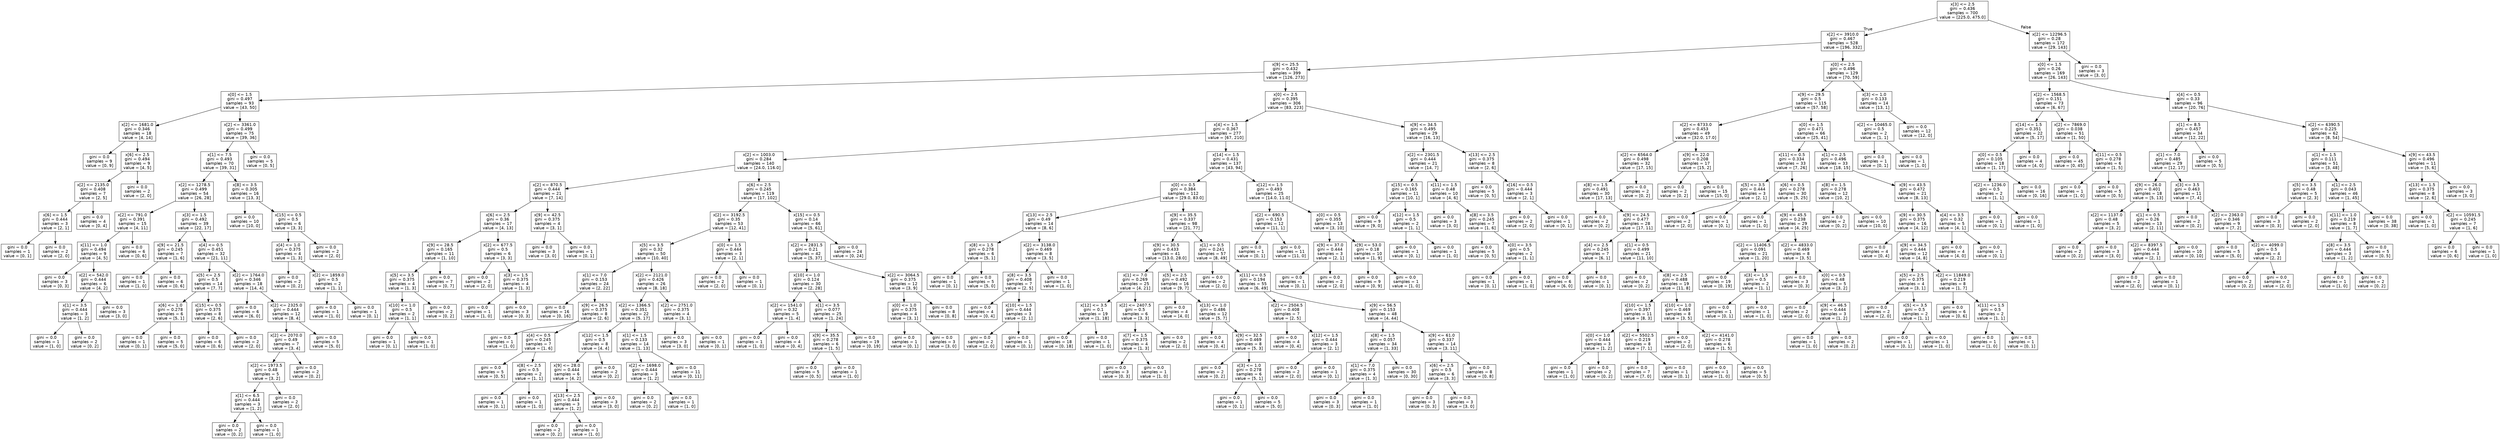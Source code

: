 digraph Tree {
node [shape=box, fontname="helvetica"] ;
edge [fontname="helvetica"] ;
0 [label="x[3] <= 2.5\ngini = 0.436\nsamples = 700\nvalue = [225.0, 475.0]"] ;
1 [label="x[2] <= 3910.0\ngini = 0.467\nsamples = 528\nvalue = [196, 332]"] ;
0 -> 1 [labeldistance=2.5, labelangle=45, headlabel="True"] ;
2 [label="x[9] <= 25.5\ngini = 0.432\nsamples = 399\nvalue = [126, 273]"] ;
1 -> 2 ;
3 [label="x[0] <= 1.5\ngini = 0.497\nsamples = 93\nvalue = [43, 50]"] ;
2 -> 3 ;
4 [label="x[2] <= 1681.0\ngini = 0.346\nsamples = 18\nvalue = [4, 14]"] ;
3 -> 4 ;
5 [label="gini = 0.0\nsamples = 9\nvalue = [0, 9]"] ;
4 -> 5 ;
6 [label="x[6] <= 2.5\ngini = 0.494\nsamples = 9\nvalue = [4, 5]"] ;
4 -> 6 ;
7 [label="x[2] <= 2135.0\ngini = 0.408\nsamples = 7\nvalue = [2, 5]"] ;
6 -> 7 ;
8 [label="x[6] <= 1.5\ngini = 0.444\nsamples = 3\nvalue = [2, 1]"] ;
7 -> 8 ;
9 [label="gini = 0.0\nsamples = 1\nvalue = [0, 1]"] ;
8 -> 9 ;
10 [label="gini = 0.0\nsamples = 2\nvalue = [2, 0]"] ;
8 -> 10 ;
11 [label="gini = 0.0\nsamples = 4\nvalue = [0, 4]"] ;
7 -> 11 ;
12 [label="gini = 0.0\nsamples = 2\nvalue = [2, 0]"] ;
6 -> 12 ;
13 [label="x[2] <= 3361.0\ngini = 0.499\nsamples = 75\nvalue = [39, 36]"] ;
3 -> 13 ;
14 [label="x[1] <= 7.5\ngini = 0.493\nsamples = 70\nvalue = [39, 31]"] ;
13 -> 14 ;
15 [label="x[2] <= 1278.5\ngini = 0.499\nsamples = 54\nvalue = [26, 28]"] ;
14 -> 15 ;
16 [label="x[2] <= 791.0\ngini = 0.391\nsamples = 15\nvalue = [4, 11]"] ;
15 -> 16 ;
17 [label="x[11] <= 1.0\ngini = 0.494\nsamples = 9\nvalue = [4, 5]"] ;
16 -> 17 ;
18 [label="gini = 0.0\nsamples = 3\nvalue = [0, 3]"] ;
17 -> 18 ;
19 [label="x[2] <= 542.0\ngini = 0.444\nsamples = 6\nvalue = [4, 2]"] ;
17 -> 19 ;
20 [label="x[1] <= 3.5\ngini = 0.444\nsamples = 3\nvalue = [1, 2]"] ;
19 -> 20 ;
21 [label="gini = 0.0\nsamples = 1\nvalue = [1, 0]"] ;
20 -> 21 ;
22 [label="gini = 0.0\nsamples = 2\nvalue = [0, 2]"] ;
20 -> 22 ;
23 [label="gini = 0.0\nsamples = 3\nvalue = [3, 0]"] ;
19 -> 23 ;
24 [label="gini = 0.0\nsamples = 6\nvalue = [0, 6]"] ;
16 -> 24 ;
25 [label="x[3] <= 1.5\ngini = 0.492\nsamples = 39\nvalue = [22, 17]"] ;
15 -> 25 ;
26 [label="x[9] <= 21.5\ngini = 0.245\nsamples = 7\nvalue = [1, 6]"] ;
25 -> 26 ;
27 [label="gini = 0.0\nsamples = 1\nvalue = [1, 0]"] ;
26 -> 27 ;
28 [label="gini = 0.0\nsamples = 6\nvalue = [0, 6]"] ;
26 -> 28 ;
29 [label="x[4] <= 0.5\ngini = 0.451\nsamples = 32\nvalue = [21, 11]"] ;
25 -> 29 ;
30 [label="x[5] <= 2.5\ngini = 0.5\nsamples = 14\nvalue = [7, 7]"] ;
29 -> 30 ;
31 [label="x[6] <= 1.0\ngini = 0.278\nsamples = 6\nvalue = [5, 1]"] ;
30 -> 31 ;
32 [label="gini = 0.0\nsamples = 1\nvalue = [0, 1]"] ;
31 -> 32 ;
33 [label="gini = 0.0\nsamples = 5\nvalue = [5, 0]"] ;
31 -> 33 ;
34 [label="x[15] <= 0.5\ngini = 0.375\nsamples = 8\nvalue = [2, 6]"] ;
30 -> 34 ;
35 [label="gini = 0.0\nsamples = 6\nvalue = [0, 6]"] ;
34 -> 35 ;
36 [label="gini = 0.0\nsamples = 2\nvalue = [2, 0]"] ;
34 -> 36 ;
37 [label="x[2] <= 1764.0\ngini = 0.346\nsamples = 18\nvalue = [14, 4]"] ;
29 -> 37 ;
38 [label="gini = 0.0\nsamples = 6\nvalue = [6, 0]"] ;
37 -> 38 ;
39 [label="x[2] <= 2325.0\ngini = 0.444\nsamples = 12\nvalue = [8, 4]"] ;
37 -> 39 ;
40 [label="x[2] <= 2070.0\ngini = 0.49\nsamples = 7\nvalue = [3, 4]"] ;
39 -> 40 ;
41 [label="x[2] <= 1973.5\ngini = 0.48\nsamples = 5\nvalue = [3, 2]"] ;
40 -> 41 ;
42 [label="x[1] <= 6.5\ngini = 0.444\nsamples = 3\nvalue = [1, 2]"] ;
41 -> 42 ;
43 [label="gini = 0.0\nsamples = 2\nvalue = [0, 2]"] ;
42 -> 43 ;
44 [label="gini = 0.0\nsamples = 1\nvalue = [1, 0]"] ;
42 -> 44 ;
45 [label="gini = 0.0\nsamples = 2\nvalue = [2, 0]"] ;
41 -> 45 ;
46 [label="gini = 0.0\nsamples = 2\nvalue = [0, 2]"] ;
40 -> 46 ;
47 [label="gini = 0.0\nsamples = 5\nvalue = [5, 0]"] ;
39 -> 47 ;
48 [label="x[8] <= 3.5\ngini = 0.305\nsamples = 16\nvalue = [13, 3]"] ;
14 -> 48 ;
49 [label="gini = 0.0\nsamples = 10\nvalue = [10, 0]"] ;
48 -> 49 ;
50 [label="x[15] <= 0.5\ngini = 0.5\nsamples = 6\nvalue = [3, 3]"] ;
48 -> 50 ;
51 [label="x[4] <= 1.0\ngini = 0.375\nsamples = 4\nvalue = [1, 3]"] ;
50 -> 51 ;
52 [label="gini = 0.0\nsamples = 2\nvalue = [0, 2]"] ;
51 -> 52 ;
53 [label="x[2] <= 1859.0\ngini = 0.5\nsamples = 2\nvalue = [1, 1]"] ;
51 -> 53 ;
54 [label="gini = 0.0\nsamples = 1\nvalue = [1, 0]"] ;
53 -> 54 ;
55 [label="gini = 0.0\nsamples = 1\nvalue = [0, 1]"] ;
53 -> 55 ;
56 [label="gini = 0.0\nsamples = 2\nvalue = [2, 0]"] ;
50 -> 56 ;
57 [label="gini = 0.0\nsamples = 5\nvalue = [0, 5]"] ;
13 -> 57 ;
58 [label="x[0] <= 2.5\ngini = 0.395\nsamples = 306\nvalue = [83, 223]"] ;
2 -> 58 ;
59 [label="x[4] <= 1.5\ngini = 0.367\nsamples = 277\nvalue = [67, 210]"] ;
58 -> 59 ;
60 [label="x[2] <= 1003.0\ngini = 0.284\nsamples = 140\nvalue = [24.0, 116.0]"] ;
59 -> 60 ;
61 [label="x[2] <= 870.5\ngini = 0.444\nsamples = 21\nvalue = [7, 14]"] ;
60 -> 61 ;
62 [label="x[6] <= 2.5\ngini = 0.36\nsamples = 17\nvalue = [4, 13]"] ;
61 -> 62 ;
63 [label="x[9] <= 28.5\ngini = 0.165\nsamples = 11\nvalue = [1, 10]"] ;
62 -> 63 ;
64 [label="x[5] <= 3.5\ngini = 0.375\nsamples = 4\nvalue = [1, 3]"] ;
63 -> 64 ;
65 [label="x[10] <= 1.0\ngini = 0.5\nsamples = 2\nvalue = [1, 1]"] ;
64 -> 65 ;
66 [label="gini = 0.0\nsamples = 1\nvalue = [0, 1]"] ;
65 -> 66 ;
67 [label="gini = 0.0\nsamples = 1\nvalue = [1, 0]"] ;
65 -> 67 ;
68 [label="gini = 0.0\nsamples = 2\nvalue = [0, 2]"] ;
64 -> 68 ;
69 [label="gini = 0.0\nsamples = 7\nvalue = [0, 7]"] ;
63 -> 69 ;
70 [label="x[2] <= 677.5\ngini = 0.5\nsamples = 6\nvalue = [3, 3]"] ;
62 -> 70 ;
71 [label="gini = 0.0\nsamples = 2\nvalue = [2, 0]"] ;
70 -> 71 ;
72 [label="x[3] <= 1.5\ngini = 0.375\nsamples = 4\nvalue = [1, 3]"] ;
70 -> 72 ;
73 [label="gini = 0.0\nsamples = 1\nvalue = [1, 0]"] ;
72 -> 73 ;
74 [label="gini = 0.0\nsamples = 3\nvalue = [0, 3]"] ;
72 -> 74 ;
75 [label="x[9] <= 42.5\ngini = 0.375\nsamples = 4\nvalue = [3, 1]"] ;
61 -> 75 ;
76 [label="gini = 0.0\nsamples = 3\nvalue = [3, 0]"] ;
75 -> 76 ;
77 [label="gini = 0.0\nsamples = 1\nvalue = [0, 1]"] ;
75 -> 77 ;
78 [label="x[6] <= 2.5\ngini = 0.245\nsamples = 119\nvalue = [17, 102]"] ;
60 -> 78 ;
79 [label="x[2] <= 3192.5\ngini = 0.35\nsamples = 53\nvalue = [12, 41]"] ;
78 -> 79 ;
80 [label="x[5] <= 3.5\ngini = 0.32\nsamples = 50\nvalue = [10, 40]"] ;
79 -> 80 ;
81 [label="x[1] <= 7.0\ngini = 0.153\nsamples = 24\nvalue = [2, 22]"] ;
80 -> 81 ;
82 [label="gini = 0.0\nsamples = 16\nvalue = [0, 16]"] ;
81 -> 82 ;
83 [label="x[9] <= 26.5\ngini = 0.375\nsamples = 8\nvalue = [2, 6]"] ;
81 -> 83 ;
84 [label="gini = 0.0\nsamples = 1\nvalue = [1, 0]"] ;
83 -> 84 ;
85 [label="x[4] <= 0.5\ngini = 0.245\nsamples = 7\nvalue = [1, 6]"] ;
83 -> 85 ;
86 [label="gini = 0.0\nsamples = 5\nvalue = [0, 5]"] ;
85 -> 86 ;
87 [label="x[8] <= 2.5\ngini = 0.5\nsamples = 2\nvalue = [1, 1]"] ;
85 -> 87 ;
88 [label="gini = 0.0\nsamples = 1\nvalue = [0, 1]"] ;
87 -> 88 ;
89 [label="gini = 0.0\nsamples = 1\nvalue = [1, 0]"] ;
87 -> 89 ;
90 [label="x[2] <= 2121.0\ngini = 0.426\nsamples = 26\nvalue = [8, 18]"] ;
80 -> 90 ;
91 [label="x[2] <= 1366.5\ngini = 0.351\nsamples = 22\nvalue = [5, 17]"] ;
90 -> 91 ;
92 [label="x[12] <= 1.5\ngini = 0.5\nsamples = 8\nvalue = [4, 4]"] ;
91 -> 92 ;
93 [label="x[9] <= 28.0\ngini = 0.444\nsamples = 6\nvalue = [4, 2]"] ;
92 -> 93 ;
94 [label="x[13] <= 2.5\ngini = 0.444\nsamples = 3\nvalue = [1, 2]"] ;
93 -> 94 ;
95 [label="gini = 0.0\nsamples = 2\nvalue = [0, 2]"] ;
94 -> 95 ;
96 [label="gini = 0.0\nsamples = 1\nvalue = [1, 0]"] ;
94 -> 96 ;
97 [label="gini = 0.0\nsamples = 3\nvalue = [3, 0]"] ;
93 -> 97 ;
98 [label="gini = 0.0\nsamples = 2\nvalue = [0, 2]"] ;
92 -> 98 ;
99 [label="x[1] <= 1.5\ngini = 0.133\nsamples = 14\nvalue = [1, 13]"] ;
91 -> 99 ;
100 [label="x[2] <= 1698.0\ngini = 0.444\nsamples = 3\nvalue = [1, 2]"] ;
99 -> 100 ;
101 [label="gini = 0.0\nsamples = 2\nvalue = [0, 2]"] ;
100 -> 101 ;
102 [label="gini = 0.0\nsamples = 1\nvalue = [1, 0]"] ;
100 -> 102 ;
103 [label="gini = 0.0\nsamples = 11\nvalue = [0, 11]"] ;
99 -> 103 ;
104 [label="x[2] <= 2751.0\ngini = 0.375\nsamples = 4\nvalue = [3, 1]"] ;
90 -> 104 ;
105 [label="gini = 0.0\nsamples = 3\nvalue = [3, 0]"] ;
104 -> 105 ;
106 [label="gini = 0.0\nsamples = 1\nvalue = [0, 1]"] ;
104 -> 106 ;
107 [label="x[0] <= 1.5\ngini = 0.444\nsamples = 3\nvalue = [2, 1]"] ;
79 -> 107 ;
108 [label="gini = 0.0\nsamples = 2\nvalue = [2, 0]"] ;
107 -> 108 ;
109 [label="gini = 0.0\nsamples = 1\nvalue = [0, 1]"] ;
107 -> 109 ;
110 [label="x[15] <= 0.5\ngini = 0.14\nsamples = 66\nvalue = [5, 61]"] ;
78 -> 110 ;
111 [label="x[2] <= 2831.5\ngini = 0.21\nsamples = 42\nvalue = [5, 37]"] ;
110 -> 111 ;
112 [label="x[10] <= 1.0\ngini = 0.124\nsamples = 30\nvalue = [2, 28]"] ;
111 -> 112 ;
113 [label="x[2] <= 1541.0\ngini = 0.32\nsamples = 5\nvalue = [1, 4]"] ;
112 -> 113 ;
114 [label="gini = 0.0\nsamples = 1\nvalue = [1, 0]"] ;
113 -> 114 ;
115 [label="gini = 0.0\nsamples = 4\nvalue = [0, 4]"] ;
113 -> 115 ;
116 [label="x[1] <= 3.5\ngini = 0.077\nsamples = 25\nvalue = [1, 24]"] ;
112 -> 116 ;
117 [label="x[9] <= 35.5\ngini = 0.278\nsamples = 6\nvalue = [1, 5]"] ;
116 -> 117 ;
118 [label="gini = 0.0\nsamples = 5\nvalue = [0, 5]"] ;
117 -> 118 ;
119 [label="gini = 0.0\nsamples = 1\nvalue = [1, 0]"] ;
117 -> 119 ;
120 [label="gini = 0.0\nsamples = 19\nvalue = [0, 19]"] ;
116 -> 120 ;
121 [label="x[2] <= 3064.5\ngini = 0.375\nsamples = 12\nvalue = [3, 9]"] ;
111 -> 121 ;
122 [label="x[0] <= 1.0\ngini = 0.375\nsamples = 4\nvalue = [3, 1]"] ;
121 -> 122 ;
123 [label="gini = 0.0\nsamples = 1\nvalue = [0, 1]"] ;
122 -> 123 ;
124 [label="gini = 0.0\nsamples = 3\nvalue = [3, 0]"] ;
122 -> 124 ;
125 [label="gini = 0.0\nsamples = 8\nvalue = [0, 8]"] ;
121 -> 125 ;
126 [label="gini = 0.0\nsamples = 24\nvalue = [0, 24]"] ;
110 -> 126 ;
127 [label="x[14] <= 1.5\ngini = 0.431\nsamples = 137\nvalue = [43, 94]"] ;
59 -> 127 ;
128 [label="x[0] <= 0.5\ngini = 0.384\nsamples = 112\nvalue = [29.0, 83.0]"] ;
127 -> 128 ;
129 [label="x[13] <= 2.5\ngini = 0.49\nsamples = 14\nvalue = [8, 6]"] ;
128 -> 129 ;
130 [label="x[8] <= 1.5\ngini = 0.278\nsamples = 6\nvalue = [5, 1]"] ;
129 -> 130 ;
131 [label="gini = 0.0\nsamples = 1\nvalue = [0, 1]"] ;
130 -> 131 ;
132 [label="gini = 0.0\nsamples = 5\nvalue = [5, 0]"] ;
130 -> 132 ;
133 [label="x[2] <= 3138.0\ngini = 0.469\nsamples = 8\nvalue = [3, 5]"] ;
129 -> 133 ;
134 [label="x[8] <= 3.5\ngini = 0.408\nsamples = 7\nvalue = [2, 5]"] ;
133 -> 134 ;
135 [label="gini = 0.0\nsamples = 4\nvalue = [0, 4]"] ;
134 -> 135 ;
136 [label="x[10] <= 1.5\ngini = 0.444\nsamples = 3\nvalue = [2, 1]"] ;
134 -> 136 ;
137 [label="gini = 0.0\nsamples = 2\nvalue = [2, 0]"] ;
136 -> 137 ;
138 [label="gini = 0.0\nsamples = 1\nvalue = [0, 1]"] ;
136 -> 138 ;
139 [label="gini = 0.0\nsamples = 1\nvalue = [1, 0]"] ;
133 -> 139 ;
140 [label="x[9] <= 35.5\ngini = 0.337\nsamples = 98\nvalue = [21, 77]"] ;
128 -> 140 ;
141 [label="x[9] <= 30.5\ngini = 0.433\nsamples = 41\nvalue = [13.0, 28.0]"] ;
140 -> 141 ;
142 [label="x[1] <= 7.0\ngini = 0.269\nsamples = 25\nvalue = [4, 21]"] ;
141 -> 142 ;
143 [label="x[12] <= 3.5\ngini = 0.1\nsamples = 19\nvalue = [1, 18]"] ;
142 -> 143 ;
144 [label="gini = 0.0\nsamples = 18\nvalue = [0, 18]"] ;
143 -> 144 ;
145 [label="gini = 0.0\nsamples = 1\nvalue = [1, 0]"] ;
143 -> 145 ;
146 [label="x[2] <= 2407.5\ngini = 0.5\nsamples = 6\nvalue = [3, 3]"] ;
142 -> 146 ;
147 [label="x[7] <= 1.5\ngini = 0.375\nsamples = 4\nvalue = [1, 3]"] ;
146 -> 147 ;
148 [label="gini = 0.0\nsamples = 3\nvalue = [0, 3]"] ;
147 -> 148 ;
149 [label="gini = 0.0\nsamples = 1\nvalue = [1, 0]"] ;
147 -> 149 ;
150 [label="gini = 0.0\nsamples = 2\nvalue = [2, 0]"] ;
146 -> 150 ;
151 [label="x[5] <= 2.5\ngini = 0.492\nsamples = 16\nvalue = [9, 7]"] ;
141 -> 151 ;
152 [label="gini = 0.0\nsamples = 4\nvalue = [4, 0]"] ;
151 -> 152 ;
153 [label="x[13] <= 1.0\ngini = 0.486\nsamples = 12\nvalue = [5, 7]"] ;
151 -> 153 ;
154 [label="gini = 0.0\nsamples = 4\nvalue = [0, 4]"] ;
153 -> 154 ;
155 [label="x[9] <= 32.5\ngini = 0.469\nsamples = 8\nvalue = [5, 3]"] ;
153 -> 155 ;
156 [label="gini = 0.0\nsamples = 2\nvalue = [0, 2]"] ;
155 -> 156 ;
157 [label="x[3] <= 1.0\ngini = 0.278\nsamples = 6\nvalue = [5, 1]"] ;
155 -> 157 ;
158 [label="gini = 0.0\nsamples = 1\nvalue = [0, 1]"] ;
157 -> 158 ;
159 [label="gini = 0.0\nsamples = 5\nvalue = [5, 0]"] ;
157 -> 159 ;
160 [label="x[1] <= 0.5\ngini = 0.241\nsamples = 57\nvalue = [8, 49]"] ;
140 -> 160 ;
161 [label="gini = 0.0\nsamples = 2\nvalue = [2, 0]"] ;
160 -> 161 ;
162 [label="x[11] <= 0.5\ngini = 0.194\nsamples = 55\nvalue = [6, 49]"] ;
160 -> 162 ;
163 [label="x[2] <= 2504.5\ngini = 0.408\nsamples = 7\nvalue = [2, 5]"] ;
162 -> 163 ;
164 [label="gini = 0.0\nsamples = 4\nvalue = [0, 4]"] ;
163 -> 164 ;
165 [label="x[12] <= 1.5\ngini = 0.444\nsamples = 3\nvalue = [2, 1]"] ;
163 -> 165 ;
166 [label="gini = 0.0\nsamples = 2\nvalue = [2, 0]"] ;
165 -> 166 ;
167 [label="gini = 0.0\nsamples = 1\nvalue = [0, 1]"] ;
165 -> 167 ;
168 [label="x[9] <= 56.5\ngini = 0.153\nsamples = 48\nvalue = [4, 44]"] ;
162 -> 168 ;
169 [label="x[8] <= 1.5\ngini = 0.057\nsamples = 34\nvalue = [1, 33]"] ;
168 -> 169 ;
170 [label="x[1] <= 7.0\ngini = 0.375\nsamples = 4\nvalue = [1, 3]"] ;
169 -> 170 ;
171 [label="gini = 0.0\nsamples = 3\nvalue = [0, 3]"] ;
170 -> 171 ;
172 [label="gini = 0.0\nsamples = 1\nvalue = [1, 0]"] ;
170 -> 172 ;
173 [label="gini = 0.0\nsamples = 30\nvalue = [0, 30]"] ;
169 -> 173 ;
174 [label="x[9] <= 61.0\ngini = 0.337\nsamples = 14\nvalue = [3, 11]"] ;
168 -> 174 ;
175 [label="x[6] <= 2.5\ngini = 0.5\nsamples = 6\nvalue = [3, 3]"] ;
174 -> 175 ;
176 [label="gini = 0.0\nsamples = 3\nvalue = [0, 3]"] ;
175 -> 176 ;
177 [label="gini = 0.0\nsamples = 3\nvalue = [3, 0]"] ;
175 -> 177 ;
178 [label="gini = 0.0\nsamples = 8\nvalue = [0, 8]"] ;
174 -> 178 ;
179 [label="x[12] <= 1.5\ngini = 0.493\nsamples = 25\nvalue = [14.0, 11.0]"] ;
127 -> 179 ;
180 [label="x[2] <= 690.5\ngini = 0.153\nsamples = 12\nvalue = [11, 1]"] ;
179 -> 180 ;
181 [label="gini = 0.0\nsamples = 1\nvalue = [0, 1]"] ;
180 -> 181 ;
182 [label="gini = 0.0\nsamples = 11\nvalue = [11, 0]"] ;
180 -> 182 ;
183 [label="x[0] <= 0.5\ngini = 0.355\nsamples = 13\nvalue = [3, 10]"] ;
179 -> 183 ;
184 [label="x[9] <= 37.0\ngini = 0.444\nsamples = 3\nvalue = [2, 1]"] ;
183 -> 184 ;
185 [label="gini = 0.0\nsamples = 1\nvalue = [0, 1]"] ;
184 -> 185 ;
186 [label="gini = 0.0\nsamples = 2\nvalue = [2, 0]"] ;
184 -> 186 ;
187 [label="x[9] <= 53.0\ngini = 0.18\nsamples = 10\nvalue = [1, 9]"] ;
183 -> 187 ;
188 [label="gini = 0.0\nsamples = 9\nvalue = [0, 9]"] ;
187 -> 188 ;
189 [label="gini = 0.0\nsamples = 1\nvalue = [1, 0]"] ;
187 -> 189 ;
190 [label="x[9] <= 34.5\ngini = 0.495\nsamples = 29\nvalue = [16, 13]"] ;
58 -> 190 ;
191 [label="x[2] <= 2301.5\ngini = 0.444\nsamples = 21\nvalue = [14, 7]"] ;
190 -> 191 ;
192 [label="x[15] <= 0.5\ngini = 0.165\nsamples = 11\nvalue = [10, 1]"] ;
191 -> 192 ;
193 [label="gini = 0.0\nsamples = 9\nvalue = [9, 0]"] ;
192 -> 193 ;
194 [label="x[12] <= 1.5\ngini = 0.5\nsamples = 2\nvalue = [1, 1]"] ;
192 -> 194 ;
195 [label="gini = 0.0\nsamples = 1\nvalue = [0, 1]"] ;
194 -> 195 ;
196 [label="gini = 0.0\nsamples = 1\nvalue = [1, 0]"] ;
194 -> 196 ;
197 [label="x[11] <= 1.5\ngini = 0.48\nsamples = 10\nvalue = [4, 6]"] ;
191 -> 197 ;
198 [label="gini = 0.0\nsamples = 3\nvalue = [3, 0]"] ;
197 -> 198 ;
199 [label="x[8] <= 3.5\ngini = 0.245\nsamples = 7\nvalue = [1, 6]"] ;
197 -> 199 ;
200 [label="gini = 0.0\nsamples = 5\nvalue = [0, 5]"] ;
199 -> 200 ;
201 [label="x[0] <= 3.5\ngini = 0.5\nsamples = 2\nvalue = [1, 1]"] ;
199 -> 201 ;
202 [label="gini = 0.0\nsamples = 1\nvalue = [0, 1]"] ;
201 -> 202 ;
203 [label="gini = 0.0\nsamples = 1\nvalue = [1, 0]"] ;
201 -> 203 ;
204 [label="x[13] <= 2.5\ngini = 0.375\nsamples = 8\nvalue = [2, 6]"] ;
190 -> 204 ;
205 [label="gini = 0.0\nsamples = 5\nvalue = [0, 5]"] ;
204 -> 205 ;
206 [label="x[16] <= 0.5\ngini = 0.444\nsamples = 3\nvalue = [2, 1]"] ;
204 -> 206 ;
207 [label="gini = 0.0\nsamples = 2\nvalue = [2, 0]"] ;
206 -> 207 ;
208 [label="gini = 0.0\nsamples = 1\nvalue = [0, 1]"] ;
206 -> 208 ;
209 [label="x[0] <= 2.5\ngini = 0.496\nsamples = 129\nvalue = [70, 59]"] ;
1 -> 209 ;
210 [label="x[9] <= 29.5\ngini = 0.5\nsamples = 115\nvalue = [57, 58]"] ;
209 -> 210 ;
211 [label="x[2] <= 6733.0\ngini = 0.453\nsamples = 49\nvalue = [32.0, 17.0]"] ;
210 -> 211 ;
212 [label="x[2] <= 6564.0\ngini = 0.498\nsamples = 32\nvalue = [17, 15]"] ;
211 -> 212 ;
213 [label="x[8] <= 1.5\ngini = 0.491\nsamples = 30\nvalue = [17, 13]"] ;
212 -> 213 ;
214 [label="gini = 0.0\nsamples = 2\nvalue = [0, 2]"] ;
213 -> 214 ;
215 [label="x[9] <= 24.5\ngini = 0.477\nsamples = 28\nvalue = [17, 11]"] ;
213 -> 215 ;
216 [label="x[4] <= 2.5\ngini = 0.245\nsamples = 7\nvalue = [6, 1]"] ;
215 -> 216 ;
217 [label="gini = 0.0\nsamples = 6\nvalue = [6, 0]"] ;
216 -> 217 ;
218 [label="gini = 0.0\nsamples = 1\nvalue = [0, 1]"] ;
216 -> 218 ;
219 [label="x[1] <= 0.5\ngini = 0.499\nsamples = 21\nvalue = [11, 10]"] ;
215 -> 219 ;
220 [label="gini = 0.0\nsamples = 2\nvalue = [0, 2]"] ;
219 -> 220 ;
221 [label="x[8] <= 2.5\ngini = 0.488\nsamples = 19\nvalue = [11, 8]"] ;
219 -> 221 ;
222 [label="x[10] <= 1.5\ngini = 0.397\nsamples = 11\nvalue = [8, 3]"] ;
221 -> 222 ;
223 [label="x[0] <= 1.0\ngini = 0.444\nsamples = 3\nvalue = [1, 2]"] ;
222 -> 223 ;
224 [label="gini = 0.0\nsamples = 1\nvalue = [1, 0]"] ;
223 -> 224 ;
225 [label="gini = 0.0\nsamples = 2\nvalue = [0, 2]"] ;
223 -> 225 ;
226 [label="x[2] <= 5502.5\ngini = 0.219\nsamples = 8\nvalue = [7, 1]"] ;
222 -> 226 ;
227 [label="gini = 0.0\nsamples = 7\nvalue = [7, 0]"] ;
226 -> 227 ;
228 [label="gini = 0.0\nsamples = 1\nvalue = [0, 1]"] ;
226 -> 228 ;
229 [label="x[10] <= 1.0\ngini = 0.469\nsamples = 8\nvalue = [3, 5]"] ;
221 -> 229 ;
230 [label="gini = 0.0\nsamples = 2\nvalue = [2, 0]"] ;
229 -> 230 ;
231 [label="x[2] <= 4141.0\ngini = 0.278\nsamples = 6\nvalue = [1, 5]"] ;
229 -> 231 ;
232 [label="gini = 0.0\nsamples = 1\nvalue = [1, 0]"] ;
231 -> 232 ;
233 [label="gini = 0.0\nsamples = 5\nvalue = [0, 5]"] ;
231 -> 233 ;
234 [label="gini = 0.0\nsamples = 2\nvalue = [0, 2]"] ;
212 -> 234 ;
235 [label="x[9] <= 22.0\ngini = 0.208\nsamples = 17\nvalue = [15, 2]"] ;
211 -> 235 ;
236 [label="gini = 0.0\nsamples = 2\nvalue = [0, 2]"] ;
235 -> 236 ;
237 [label="gini = 0.0\nsamples = 15\nvalue = [15, 0]"] ;
235 -> 237 ;
238 [label="x[0] <= 1.5\ngini = 0.471\nsamples = 66\nvalue = [25, 41]"] ;
210 -> 238 ;
239 [label="x[11] <= 0.5\ngini = 0.334\nsamples = 33\nvalue = [7, 26]"] ;
238 -> 239 ;
240 [label="x[5] <= 3.5\ngini = 0.444\nsamples = 3\nvalue = [2, 1]"] ;
239 -> 240 ;
241 [label="gini = 0.0\nsamples = 2\nvalue = [2, 0]"] ;
240 -> 241 ;
242 [label="gini = 0.0\nsamples = 1\nvalue = [0, 1]"] ;
240 -> 242 ;
243 [label="x[6] <= 0.5\ngini = 0.278\nsamples = 30\nvalue = [5, 25]"] ;
239 -> 243 ;
244 [label="gini = 0.0\nsamples = 1\nvalue = [1, 0]"] ;
243 -> 244 ;
245 [label="x[9] <= 45.5\ngini = 0.238\nsamples = 29\nvalue = [4, 25]"] ;
243 -> 245 ;
246 [label="x[2] <= 11406.5\ngini = 0.091\nsamples = 21\nvalue = [1, 20]"] ;
245 -> 246 ;
247 [label="gini = 0.0\nsamples = 19\nvalue = [0, 19]"] ;
246 -> 247 ;
248 [label="x[3] <= 1.5\ngini = 0.5\nsamples = 2\nvalue = [1, 1]"] ;
246 -> 248 ;
249 [label="gini = 0.0\nsamples = 1\nvalue = [0, 1]"] ;
248 -> 249 ;
250 [label="gini = 0.0\nsamples = 1\nvalue = [1, 0]"] ;
248 -> 250 ;
251 [label="x[2] <= 4833.0\ngini = 0.469\nsamples = 8\nvalue = [3, 5]"] ;
245 -> 251 ;
252 [label="gini = 0.0\nsamples = 3\nvalue = [0, 3]"] ;
251 -> 252 ;
253 [label="x[0] <= 0.5\ngini = 0.48\nsamples = 5\nvalue = [3, 2]"] ;
251 -> 253 ;
254 [label="gini = 0.0\nsamples = 2\nvalue = [2, 0]"] ;
253 -> 254 ;
255 [label="x[9] <= 46.5\ngini = 0.444\nsamples = 3\nvalue = [1, 2]"] ;
253 -> 255 ;
256 [label="gini = 0.0\nsamples = 1\nvalue = [1, 0]"] ;
255 -> 256 ;
257 [label="gini = 0.0\nsamples = 2\nvalue = [0, 2]"] ;
255 -> 257 ;
258 [label="x[1] <= 2.5\ngini = 0.496\nsamples = 33\nvalue = [18, 15]"] ;
238 -> 258 ;
259 [label="x[8] <= 1.5\ngini = 0.278\nsamples = 12\nvalue = [10, 2]"] ;
258 -> 259 ;
260 [label="gini = 0.0\nsamples = 2\nvalue = [0, 2]"] ;
259 -> 260 ;
261 [label="gini = 0.0\nsamples = 10\nvalue = [10, 0]"] ;
259 -> 261 ;
262 [label="x[9] <= 43.5\ngini = 0.472\nsamples = 21\nvalue = [8, 13]"] ;
258 -> 262 ;
263 [label="x[9] <= 30.5\ngini = 0.375\nsamples = 16\nvalue = [4, 12]"] ;
262 -> 263 ;
264 [label="gini = 0.0\nsamples = 4\nvalue = [0, 4]"] ;
263 -> 264 ;
265 [label="x[9] <= 34.5\ngini = 0.444\nsamples = 12\nvalue = [4, 8]"] ;
263 -> 265 ;
266 [label="x[5] <= 2.5\ngini = 0.375\nsamples = 4\nvalue = [3, 1]"] ;
265 -> 266 ;
267 [label="gini = 0.0\nsamples = 2\nvalue = [2, 0]"] ;
266 -> 267 ;
268 [label="x[5] <= 3.5\ngini = 0.5\nsamples = 2\nvalue = [1, 1]"] ;
266 -> 268 ;
269 [label="gini = 0.0\nsamples = 1\nvalue = [0, 1]"] ;
268 -> 269 ;
270 [label="gini = 0.0\nsamples = 1\nvalue = [1, 0]"] ;
268 -> 270 ;
271 [label="x[2] <= 11849.0\ngini = 0.219\nsamples = 8\nvalue = [1, 7]"] ;
265 -> 271 ;
272 [label="gini = 0.0\nsamples = 6\nvalue = [0, 6]"] ;
271 -> 272 ;
273 [label="x[11] <= 1.5\ngini = 0.5\nsamples = 2\nvalue = [1, 1]"] ;
271 -> 273 ;
274 [label="gini = 0.0\nsamples = 1\nvalue = [1, 0]"] ;
273 -> 274 ;
275 [label="gini = 0.0\nsamples = 1\nvalue = [0, 1]"] ;
273 -> 275 ;
276 [label="x[4] <= 3.5\ngini = 0.32\nsamples = 5\nvalue = [4, 1]"] ;
262 -> 276 ;
277 [label="gini = 0.0\nsamples = 4\nvalue = [4, 0]"] ;
276 -> 277 ;
278 [label="gini = 0.0\nsamples = 1\nvalue = [0, 1]"] ;
276 -> 278 ;
279 [label="x[3] <= 1.0\ngini = 0.133\nsamples = 14\nvalue = [13, 1]"] ;
209 -> 279 ;
280 [label="x[2] <= 10465.0\ngini = 0.5\nsamples = 2\nvalue = [1, 1]"] ;
279 -> 280 ;
281 [label="gini = 0.0\nsamples = 1\nvalue = [0, 1]"] ;
280 -> 281 ;
282 [label="gini = 0.0\nsamples = 1\nvalue = [1, 0]"] ;
280 -> 282 ;
283 [label="gini = 0.0\nsamples = 12\nvalue = [12, 0]"] ;
279 -> 283 ;
284 [label="x[2] <= 12296.5\ngini = 0.28\nsamples = 172\nvalue = [29, 143]"] ;
0 -> 284 [labeldistance=2.5, labelangle=-45, headlabel="False"] ;
285 [label="x[0] <= 1.5\ngini = 0.26\nsamples = 169\nvalue = [26, 143]"] ;
284 -> 285 ;
286 [label="x[2] <= 1568.5\ngini = 0.151\nsamples = 73\nvalue = [6, 67]"] ;
285 -> 286 ;
287 [label="x[14] <= 1.5\ngini = 0.351\nsamples = 22\nvalue = [5, 17]"] ;
286 -> 287 ;
288 [label="x[0] <= 0.5\ngini = 0.105\nsamples = 18\nvalue = [1, 17]"] ;
287 -> 288 ;
289 [label="x[2] <= 1236.0\ngini = 0.5\nsamples = 2\nvalue = [1, 1]"] ;
288 -> 289 ;
290 [label="gini = 0.0\nsamples = 1\nvalue = [0, 1]"] ;
289 -> 290 ;
291 [label="gini = 0.0\nsamples = 1\nvalue = [1, 0]"] ;
289 -> 291 ;
292 [label="gini = 0.0\nsamples = 16\nvalue = [0, 16]"] ;
288 -> 292 ;
293 [label="gini = 0.0\nsamples = 4\nvalue = [4, 0]"] ;
287 -> 293 ;
294 [label="x[2] <= 7869.0\ngini = 0.038\nsamples = 51\nvalue = [1, 50]"] ;
286 -> 294 ;
295 [label="gini = 0.0\nsamples = 45\nvalue = [0, 45]"] ;
294 -> 295 ;
296 [label="x[11] <= 0.5\ngini = 0.278\nsamples = 6\nvalue = [1, 5]"] ;
294 -> 296 ;
297 [label="gini = 0.0\nsamples = 1\nvalue = [1, 0]"] ;
296 -> 297 ;
298 [label="gini = 0.0\nsamples = 5\nvalue = [0, 5]"] ;
296 -> 298 ;
299 [label="x[4] <= 0.5\ngini = 0.33\nsamples = 96\nvalue = [20, 76]"] ;
285 -> 299 ;
300 [label="x[1] <= 8.5\ngini = 0.457\nsamples = 34\nvalue = [12, 22]"] ;
299 -> 300 ;
301 [label="x[1] <= 7.0\ngini = 0.485\nsamples = 29\nvalue = [12, 17]"] ;
300 -> 301 ;
302 [label="x[9] <= 26.0\ngini = 0.401\nsamples = 18\nvalue = [5, 13]"] ;
301 -> 302 ;
303 [label="x[2] <= 1137.0\ngini = 0.48\nsamples = 5\nvalue = [3, 2]"] ;
302 -> 303 ;
304 [label="gini = 0.0\nsamples = 2\nvalue = [0, 2]"] ;
303 -> 304 ;
305 [label="gini = 0.0\nsamples = 3\nvalue = [3, 0]"] ;
303 -> 305 ;
306 [label="x[1] <= 0.5\ngini = 0.26\nsamples = 13\nvalue = [2, 11]"] ;
302 -> 306 ;
307 [label="x[2] <= 8397.5\ngini = 0.444\nsamples = 3\nvalue = [2, 1]"] ;
306 -> 307 ;
308 [label="gini = 0.0\nsamples = 2\nvalue = [2, 0]"] ;
307 -> 308 ;
309 [label="gini = 0.0\nsamples = 1\nvalue = [0, 1]"] ;
307 -> 309 ;
310 [label="gini = 0.0\nsamples = 10\nvalue = [0, 10]"] ;
306 -> 310 ;
311 [label="x[3] <= 3.5\ngini = 0.463\nsamples = 11\nvalue = [7, 4]"] ;
301 -> 311 ;
312 [label="gini = 0.0\nsamples = 2\nvalue = [0, 2]"] ;
311 -> 312 ;
313 [label="x[2] <= 2363.0\ngini = 0.346\nsamples = 9\nvalue = [7, 2]"] ;
311 -> 313 ;
314 [label="gini = 0.0\nsamples = 5\nvalue = [5, 0]"] ;
313 -> 314 ;
315 [label="x[2] <= 4099.0\ngini = 0.5\nsamples = 4\nvalue = [2, 2]"] ;
313 -> 315 ;
316 [label="gini = 0.0\nsamples = 2\nvalue = [0, 2]"] ;
315 -> 316 ;
317 [label="gini = 0.0\nsamples = 2\nvalue = [2, 0]"] ;
315 -> 317 ;
318 [label="gini = 0.0\nsamples = 5\nvalue = [0, 5]"] ;
300 -> 318 ;
319 [label="x[2] <= 6390.5\ngini = 0.225\nsamples = 62\nvalue = [8, 54]"] ;
299 -> 319 ;
320 [label="x[1] <= 1.5\ngini = 0.111\nsamples = 51\nvalue = [3, 48]"] ;
319 -> 320 ;
321 [label="x[5] <= 3.5\ngini = 0.48\nsamples = 5\nvalue = [2, 3]"] ;
320 -> 321 ;
322 [label="gini = 0.0\nsamples = 3\nvalue = [0, 3]"] ;
321 -> 322 ;
323 [label="gini = 0.0\nsamples = 2\nvalue = [2, 0]"] ;
321 -> 323 ;
324 [label="x[1] <= 2.5\ngini = 0.043\nsamples = 46\nvalue = [1, 45]"] ;
320 -> 324 ;
325 [label="x[11] <= 1.0\ngini = 0.219\nsamples = 8\nvalue = [1, 7]"] ;
324 -> 325 ;
326 [label="x[8] <= 3.5\ngini = 0.444\nsamples = 3\nvalue = [1, 2]"] ;
325 -> 326 ;
327 [label="gini = 0.0\nsamples = 1\nvalue = [1, 0]"] ;
326 -> 327 ;
328 [label="gini = 0.0\nsamples = 2\nvalue = [0, 2]"] ;
326 -> 328 ;
329 [label="gini = 0.0\nsamples = 5\nvalue = [0, 5]"] ;
325 -> 329 ;
330 [label="gini = 0.0\nsamples = 38\nvalue = [0, 38]"] ;
324 -> 330 ;
331 [label="x[9] <= 43.5\ngini = 0.496\nsamples = 11\nvalue = [5, 6]"] ;
319 -> 331 ;
332 [label="x[13] <= 1.5\ngini = 0.375\nsamples = 8\nvalue = [2, 6]"] ;
331 -> 332 ;
333 [label="gini = 0.0\nsamples = 1\nvalue = [1, 0]"] ;
332 -> 333 ;
334 [label="x[2] <= 10591.5\ngini = 0.245\nsamples = 7\nvalue = [1, 6]"] ;
332 -> 334 ;
335 [label="gini = 0.0\nsamples = 6\nvalue = [0, 6]"] ;
334 -> 335 ;
336 [label="gini = 0.0\nsamples = 1\nvalue = [1, 0]"] ;
334 -> 336 ;
337 [label="gini = 0.0\nsamples = 3\nvalue = [3, 0]"] ;
331 -> 337 ;
338 [label="gini = 0.0\nsamples = 3\nvalue = [3, 0]"] ;
284 -> 338 ;
}